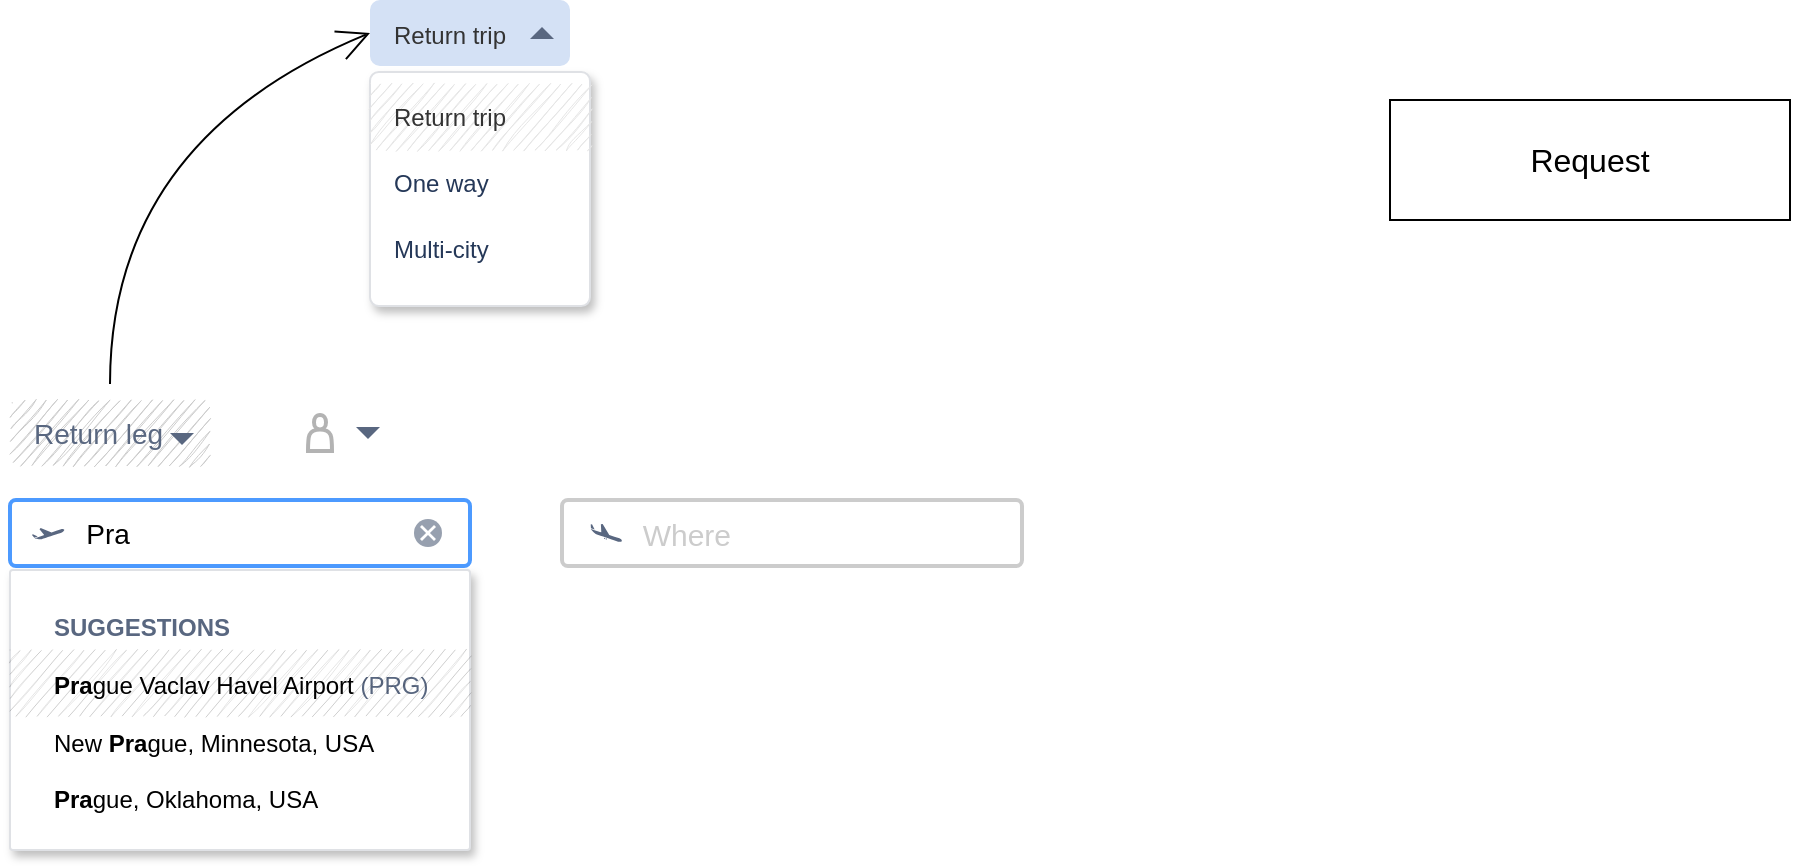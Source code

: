 <mxfile version="15.3.5" type="github">
  <diagram name="Page-1" id="2cc2dc42-3aac-f2a9-1cec-7a8b7cbee084">
    <mxGraphModel dx="829" dy="466" grid="0" gridSize="10" guides="1" tooltips="1" connect="1" arrows="1" fold="1" page="1" pageScale="1" pageWidth="1169" pageHeight="827" background="#ffffff" math="0" shadow="0">
      <root>
        <mxCell id="0" />
        <mxCell id="1" parent="0" />
        <mxCell id="OI_sCRz20BsgHnKaaoa2-4" value="Request" style="rounded=0;whiteSpace=wrap;html=1;hachureGap=4;pointerEvents=0;fontSize=16;" vertex="1" parent="1">
          <mxGeometry x="800" y="70" width="200" height="60" as="geometry" />
        </mxCell>
        <mxCell id="OI_sCRz20BsgHnKaaoa2-7" value="&amp;nbsp; &amp;nbsp; &amp;nbsp; &amp;nbsp; Pra" style="rounded=1;arcSize=9;fillColor=#ffffff;strokeColor=#4C9AFF;html=1;strokeWidth=2;spacingLeft=5;fontColor=#000000;align=left;sketch=0;hachureGap=4;pointerEvents=0;fontFamily=Helvetica;fontSize=14;shadow=0;" vertex="1" parent="1">
          <mxGeometry x="110" y="270" width="230" height="33" as="geometry" />
        </mxCell>
        <mxCell id="OI_sCRz20BsgHnKaaoa2-8" value="" style="html=1;shadow=0;dashed=0;shape=mxgraph.atlassian.close;fillColor=#97A0AF;strokeColor=none;sketch=0;hachureGap=4;pointerEvents=0;fontFamily=Architects Daughter;fontSource=https%3A%2F%2Ffonts.googleapis.com%2Fcss%3Ffamily%3DArchitects%2BDaughter;fontSize=20;" vertex="1" parent="OI_sCRz20BsgHnKaaoa2-7">
          <mxGeometry x="1" y="0.5" width="14" height="14" relative="1" as="geometry">
            <mxPoint x="-28" y="-7" as="offset" />
          </mxGeometry>
        </mxCell>
        <mxCell id="OI_sCRz20BsgHnKaaoa2-32" value="" style="shape=mxgraph.signs.transportation.airplane_1;html=1;pointerEvents=1;fillColor=#596780;strokeColor=none;verticalLabelPosition=bottom;verticalAlign=top;align=center;hachureGap=4;shadow=0;labelBackgroundColor=none;sketch=0;fontFamily=Helvetica;fontSize=15;fontColor=none;" vertex="1" parent="OI_sCRz20BsgHnKaaoa2-7">
          <mxGeometry x="11" y="14" width="16.26" height="5.75" as="geometry" />
        </mxCell>
        <mxCell id="OI_sCRz20BsgHnKaaoa2-9" value="&lt;b&gt;&lt;font color=&quot;#596780&quot;&gt;SUGGESTIONS&lt;/font&gt;&lt;/b&gt;&lt;div&gt;&lt;br&gt;&lt;div&gt;&lt;b&gt;Pra&lt;/b&gt;gue&amp;nbsp;Vaclav Havel Airport&amp;nbsp;&lt;font color=&quot;#596780&quot;&gt;(PRG)&lt;/font&gt;&lt;/div&gt;&lt;br&gt;&lt;div&gt;New &lt;b&gt;Pra&lt;/b&gt;gue, Minnesota, USA&lt;/div&gt;&lt;div&gt;&lt;br&gt;&lt;/div&gt;&lt;b&gt;Pra&lt;/b&gt;gue, Oklahoma, USA&lt;div&gt;&lt;/div&gt;&lt;/div&gt;" style="html=1;rounded=1;fillColor=#ffffff;strokeColor=#DFE1E5;fontSize=12;align=left;fontColor=#000000;shadow=1;arcSize=1;whiteSpace=wrap;spacing=2;verticalAlign=top;fontStyle=0;spacingLeft=20;spacingTop=15;sketch=0;hachureGap=4;pointerEvents=0;fontFamily=Helvetica;" vertex="1" parent="1">
          <mxGeometry x="110" y="305" width="230" height="140" as="geometry" />
        </mxCell>
        <mxCell id="OI_sCRz20BsgHnKaaoa2-10" value="" style="rounded=0;fillColor=#000000;strokeColor=none;html=1;opacity=10;resizeWidth=1;sketch=1;hachureGap=4;pointerEvents=0;fontFamily=Architects Daughter;fontSource=https%3A%2F%2Ffonts.googleapis.com%2Fcss%3Ffamily%3DArchitects%2BDaughter;fontSize=20;" vertex="1" parent="OI_sCRz20BsgHnKaaoa2-9">
          <mxGeometry width="230" height="33" relative="1" as="geometry">
            <mxPoint y="40" as="offset" />
          </mxGeometry>
        </mxCell>
        <mxCell id="OI_sCRz20BsgHnKaaoa2-24" style="edgeStyle=none;orthogonalLoop=1;jettySize=auto;html=1;entryX=0;entryY=0.5;entryDx=0;entryDy=0;fontFamily=Helvetica;fontSize=14;fontColor=#333333;endArrow=open;startSize=14;endSize=14;sourcePerimeterSpacing=8;targetPerimeterSpacing=8;curved=1;" edge="1" parent="1" source="OI_sCRz20BsgHnKaaoa2-12" target="OI_sCRz20BsgHnKaaoa2-15">
          <mxGeometry relative="1" as="geometry">
            <Array as="points">
              <mxPoint x="160" y="90" />
            </Array>
          </mxGeometry>
        </mxCell>
        <mxCell id="OI_sCRz20BsgHnKaaoa2-12" value="Return leg" style="rounded=1;fillColor=#CCCCCC;strokeColor=none;html=1;fontColor=#596780;align=left;fontSize=14;spacingLeft=10;sketch=1;hachureGap=4;pointerEvents=0;fontFamily=Helvetica;shadow=0;" vertex="1" parent="1">
          <mxGeometry x="110" y="220" width="100" height="33" as="geometry" />
        </mxCell>
        <mxCell id="OI_sCRz20BsgHnKaaoa2-13" value="" style="shape=triangle;direction=south;fillColor=#596780;strokeColor=none;html=1;sketch=0;hachureGap=4;pointerEvents=0;fontFamily=Architects Daughter;fontSource=https%3A%2F%2Ffonts.googleapis.com%2Fcss%3Ffamily%3DArchitects%2BDaughter;fontSize=20;" vertex="1" parent="OI_sCRz20BsgHnKaaoa2-12">
          <mxGeometry x="1" y="0.5" width="12" height="6" relative="1" as="geometry">
            <mxPoint x="-20" as="offset" />
          </mxGeometry>
        </mxCell>
        <mxCell id="OI_sCRz20BsgHnKaaoa2-30" value="" style="shape=triangle;direction=south;fillColor=#596780;strokeColor=none;html=1;sketch=0;hachureGap=4;pointerEvents=0;fontFamily=Architects Daughter;fontSource=https%3A%2F%2Ffonts.googleapis.com%2Fcss%3Ffamily%3DArchitects%2BDaughter;fontSize=20;" vertex="1" parent="OI_sCRz20BsgHnKaaoa2-12">
          <mxGeometry x="1" y="0.5" width="12" height="6" relative="1" as="geometry">
            <mxPoint x="73" y="-3" as="offset" />
          </mxGeometry>
        </mxCell>
        <mxCell id="OI_sCRz20BsgHnKaaoa2-15" value="&lt;font style=&quot;font-size: 12px&quot;&gt;Return trip&lt;/font&gt;" style="rounded=1;fillColor=#D4E1F5;strokeColor=none;html=1;fontColor=#333333;align=left;fontSize=14;spacingLeft=10;sketch=0;hachureGap=4;pointerEvents=0;fontFamily=Helvetica;shadow=0;" vertex="1" parent="1">
          <mxGeometry x="290" y="20" width="100" height="33" as="geometry" />
        </mxCell>
        <mxCell id="OI_sCRz20BsgHnKaaoa2-16" value="" style="shape=triangle;direction=south;fillColor=#596780;strokeColor=none;html=1;sketch=0;hachureGap=4;pointerEvents=0;fontFamily=Helvetica;fontSize=20;fontColor=#ffffff;flipV=1;" vertex="1" parent="OI_sCRz20BsgHnKaaoa2-15">
          <mxGeometry x="1" y="0.5" width="12" height="6" relative="1" as="geometry">
            <mxPoint x="-20" y="-3" as="offset" />
          </mxGeometry>
        </mxCell>
        <mxCell id="OI_sCRz20BsgHnKaaoa2-17" value="" style="rounded=1;fillColor=#ffffff;strokeColor=#DFE1E5;shadow=1;html=1;arcSize=4;sketch=0;hachureGap=4;pointerEvents=0;fontFamily=Helvetica;fontSize=20;" vertex="1" parent="1">
          <mxGeometry x="290" y="56" width="110" height="117" as="geometry" />
        </mxCell>
        <mxCell id="OI_sCRz20BsgHnKaaoa2-18" value="Return trip" style="rounded=0;fillColor=#E6E6E6;strokeColor=none;shadow=0;html=1;align=left;fontSize=12;spacingLeft=10;fontColor=#333333;resizeWidth=1;sketch=1;hachureGap=4;pointerEvents=0;fontFamily=Helvetica;fillStyle=auto;" vertex="1" parent="OI_sCRz20BsgHnKaaoa2-17">
          <mxGeometry width="110" height="33" relative="1" as="geometry">
            <mxPoint y="6" as="offset" />
          </mxGeometry>
        </mxCell>
        <mxCell id="OI_sCRz20BsgHnKaaoa2-19" value="One way" style="rounded=0;fillColor=none;strokeColor=none;shadow=0;html=1;align=left;fontSize=12;spacingLeft=10;fontColor=#253858;resizeWidth=1;sketch=1;hachureGap=4;pointerEvents=0;fontFamily=Helvetica;" vertex="1" parent="OI_sCRz20BsgHnKaaoa2-17">
          <mxGeometry width="110" height="33" relative="1" as="geometry">
            <mxPoint y="39" as="offset" />
          </mxGeometry>
        </mxCell>
        <mxCell id="OI_sCRz20BsgHnKaaoa2-20" value="Multi-city" style="rounded=0;fillColor=none;strokeColor=none;shadow=0;html=1;align=left;fontSize=12;spacingLeft=10;fontColor=#253858;resizeWidth=1;sketch=1;hachureGap=4;pointerEvents=0;fontFamily=Helvetica;" vertex="1" parent="OI_sCRz20BsgHnKaaoa2-17">
          <mxGeometry width="110" height="33" relative="1" as="geometry">
            <mxPoint y="72" as="offset" />
          </mxGeometry>
        </mxCell>
        <mxCell id="OI_sCRz20BsgHnKaaoa2-25" value="&lt;font style=&quot;font-size: 15px&quot; color=&quot;#cccccc&quot;&gt;&amp;nbsp; &amp;nbsp; &amp;nbsp; &amp;nbsp; Where&lt;/font&gt;" style="rounded=1;arcSize=9;fillColor=#ffffff;strokeColor=#CCCCCC;html=1;strokeWidth=2;spacingLeft=5;fontColor=#000000;align=left;sketch=0;hachureGap=4;pointerEvents=0;fontFamily=Helvetica;fontSize=15;shadow=0;" vertex="1" parent="1">
          <mxGeometry x="386" y="270" width="230" height="33" as="geometry" />
        </mxCell>
        <mxCell id="OI_sCRz20BsgHnKaaoa2-27" value="" style="shape=image;verticalAlign=top;verticalLabelPosition=bottom;labelBackgroundColor=none;imageAspect=0;aspect=fixed;image=https://cdn1.iconfinder.com/data/icons/heroicons-ui/24/switch-horizontal-512.png;hachureGap=4;pointerEvents=0;shadow=0;sketch=0;fontFamily=Helvetica;fontSize=15;fontColor=none;strokeColor=#CCCCCC;fillColor=#CCCCCC;gradientDirection=south;strokeWidth=3;imageBackground=default;noLabel=1;imageBorder=none;" vertex="1" parent="1">
          <mxGeometry x="353" y="276.5" width="20" height="20" as="geometry" />
        </mxCell>
        <mxCell id="OI_sCRz20BsgHnKaaoa2-28" value="" style="shape=actor;whiteSpace=wrap;html=1;hachureGap=4;pointerEvents=0;shadow=0;labelBackgroundColor=none;sketch=0;fontFamily=Helvetica;fontSize=15;fontColor=none;strokeColor=#B3B3B3;strokeWidth=2;fillColor=none;gradientDirection=south;" vertex="1" parent="1">
          <mxGeometry x="259" y="227.5" width="12" height="18" as="geometry" />
        </mxCell>
        <mxCell id="OI_sCRz20BsgHnKaaoa2-34" value="" style="shape=mxgraph.signs.transportation.airplane_2;html=1;pointerEvents=1;fillColor=#596780;strokeColor=none;verticalLabelPosition=bottom;verticalAlign=top;align=center;hachureGap=4;shadow=0;labelBackgroundColor=none;sketch=0;fontFamily=Helvetica;fontSize=14;fontColor=none;" vertex="1" parent="1">
          <mxGeometry x="400" y="282" width="16.1" height="9" as="geometry" />
        </mxCell>
      </root>
    </mxGraphModel>
  </diagram>
</mxfile>
